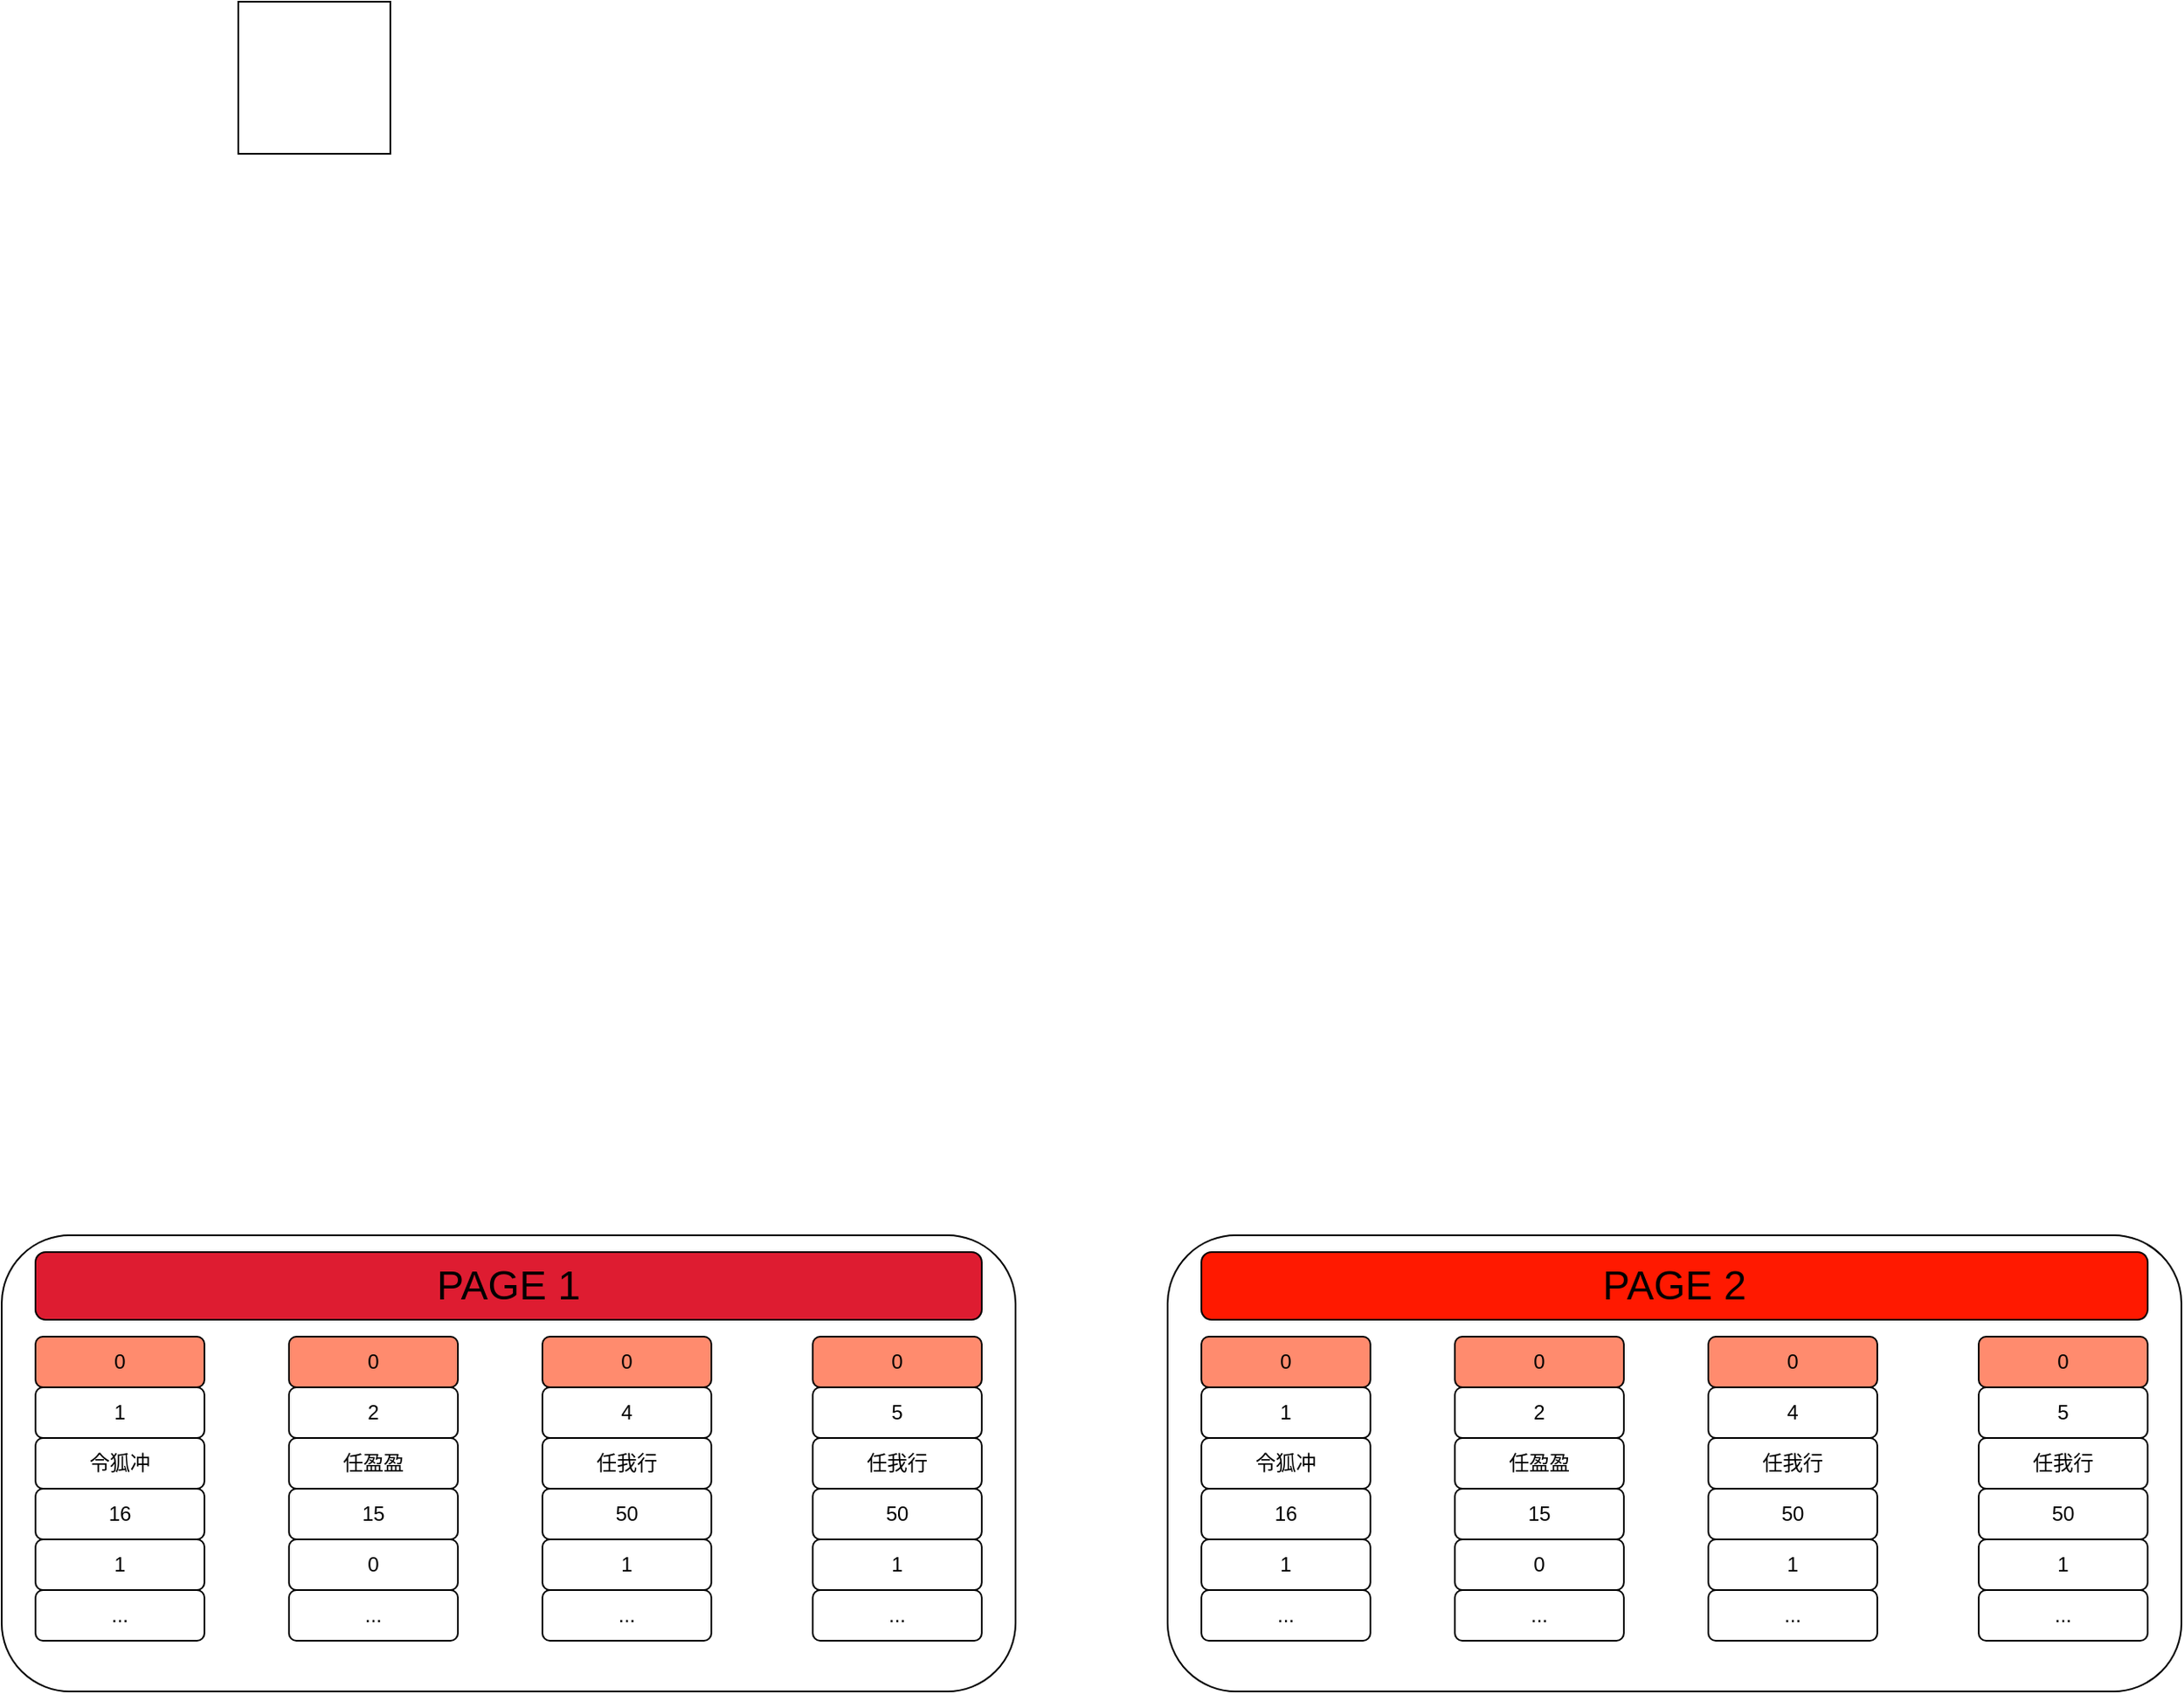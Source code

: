 <mxfile version="17.2.5" type="github">
  <diagram id="bCk3VSjHGXYge5IZA2PI" name="Page-1">
    <mxGraphModel dx="1483" dy="794" grid="1" gridSize="10" guides="1" tooltips="1" connect="1" arrows="1" fold="1" page="1" pageScale="1" pageWidth="827" pageHeight="1169" math="0" shadow="0">
      <root>
        <mxCell id="0" />
        <mxCell id="1" parent="0" />
        <mxCell id="R2ZKFFX12WTavuNcH5HW-38" value="" style="rounded=1;whiteSpace=wrap;html=1;" parent="1" vertex="1">
          <mxGeometry x="80" y="930" width="600" height="270" as="geometry" />
        </mxCell>
        <mxCell id="n_DndJqulcgYL1iPlfuT-1" value="" style="whiteSpace=wrap;html=1;aspect=fixed;" parent="1" vertex="1">
          <mxGeometry x="220" y="200" width="90" height="90" as="geometry" />
        </mxCell>
        <mxCell id="R2ZKFFX12WTavuNcH5HW-4" value="0" style="rounded=1;whiteSpace=wrap;html=1;fillColor=#FF8B6E;" parent="1" vertex="1">
          <mxGeometry x="100" y="990" width="100" height="30" as="geometry" />
        </mxCell>
        <mxCell id="R2ZKFFX12WTavuNcH5HW-5" value="1" style="rounded=1;whiteSpace=wrap;html=1;" parent="1" vertex="1">
          <mxGeometry x="100" y="1020" width="100" height="30" as="geometry" />
        </mxCell>
        <mxCell id="R2ZKFFX12WTavuNcH5HW-6" value="令狐冲" style="rounded=1;whiteSpace=wrap;html=1;" parent="1" vertex="1">
          <mxGeometry x="100" y="1050" width="100" height="30" as="geometry" />
        </mxCell>
        <mxCell id="R2ZKFFX12WTavuNcH5HW-7" value="16" style="rounded=1;whiteSpace=wrap;html=1;" parent="1" vertex="1">
          <mxGeometry x="100" y="1080" width="100" height="30" as="geometry" />
        </mxCell>
        <mxCell id="R2ZKFFX12WTavuNcH5HW-16" value="1" style="rounded=1;whiteSpace=wrap;html=1;" parent="1" vertex="1">
          <mxGeometry x="100" y="1110" width="100" height="30" as="geometry" />
        </mxCell>
        <mxCell id="R2ZKFFX12WTavuNcH5HW-17" value="..." style="rounded=1;whiteSpace=wrap;html=1;" parent="1" vertex="1">
          <mxGeometry x="100" y="1140" width="100" height="30" as="geometry" />
        </mxCell>
        <mxCell id="R2ZKFFX12WTavuNcH5HW-18" value="0" style="rounded=1;whiteSpace=wrap;html=1;fillColor=#FF8B6E;" parent="1" vertex="1">
          <mxGeometry x="250" y="990" width="100" height="30" as="geometry" />
        </mxCell>
        <mxCell id="R2ZKFFX12WTavuNcH5HW-19" value="2" style="rounded=1;whiteSpace=wrap;html=1;" parent="1" vertex="1">
          <mxGeometry x="250" y="1020" width="100" height="30" as="geometry" />
        </mxCell>
        <mxCell id="R2ZKFFX12WTavuNcH5HW-20" value="任盈盈" style="rounded=1;whiteSpace=wrap;html=1;" parent="1" vertex="1">
          <mxGeometry x="250" y="1050" width="100" height="30" as="geometry" />
        </mxCell>
        <mxCell id="R2ZKFFX12WTavuNcH5HW-21" value="15" style="rounded=1;whiteSpace=wrap;html=1;" parent="1" vertex="1">
          <mxGeometry x="250" y="1080" width="100" height="30" as="geometry" />
        </mxCell>
        <mxCell id="R2ZKFFX12WTavuNcH5HW-22" value="0" style="rounded=1;whiteSpace=wrap;html=1;" parent="1" vertex="1">
          <mxGeometry x="250" y="1110" width="100" height="30" as="geometry" />
        </mxCell>
        <mxCell id="R2ZKFFX12WTavuNcH5HW-23" value="..." style="rounded=1;whiteSpace=wrap;html=1;" parent="1" vertex="1">
          <mxGeometry x="250" y="1140" width="100" height="30" as="geometry" />
        </mxCell>
        <mxCell id="R2ZKFFX12WTavuNcH5HW-24" value="0" style="rounded=1;whiteSpace=wrap;html=1;fillColor=#FF8B6E;" parent="1" vertex="1">
          <mxGeometry x="400" y="990" width="100" height="30" as="geometry" />
        </mxCell>
        <mxCell id="R2ZKFFX12WTavuNcH5HW-25" value="4" style="rounded=1;whiteSpace=wrap;html=1;" parent="1" vertex="1">
          <mxGeometry x="400" y="1020" width="100" height="30" as="geometry" />
        </mxCell>
        <mxCell id="R2ZKFFX12WTavuNcH5HW-26" value="任我行" style="rounded=1;whiteSpace=wrap;html=1;" parent="1" vertex="1">
          <mxGeometry x="400" y="1050" width="100" height="30" as="geometry" />
        </mxCell>
        <mxCell id="R2ZKFFX12WTavuNcH5HW-27" value="50" style="rounded=1;whiteSpace=wrap;html=1;" parent="1" vertex="1">
          <mxGeometry x="400" y="1080" width="100" height="30" as="geometry" />
        </mxCell>
        <mxCell id="R2ZKFFX12WTavuNcH5HW-28" value="1" style="rounded=1;whiteSpace=wrap;html=1;" parent="1" vertex="1">
          <mxGeometry x="400" y="1110" width="100" height="30" as="geometry" />
        </mxCell>
        <mxCell id="R2ZKFFX12WTavuNcH5HW-29" value="..." style="rounded=1;whiteSpace=wrap;html=1;" parent="1" vertex="1">
          <mxGeometry x="400" y="1140" width="100" height="30" as="geometry" />
        </mxCell>
        <mxCell id="R2ZKFFX12WTavuNcH5HW-30" value="0" style="rounded=1;whiteSpace=wrap;html=1;fillColor=#FF8B6E;" parent="1" vertex="1">
          <mxGeometry x="560" y="990" width="100" height="30" as="geometry" />
        </mxCell>
        <mxCell id="R2ZKFFX12WTavuNcH5HW-31" value="5" style="rounded=1;whiteSpace=wrap;html=1;" parent="1" vertex="1">
          <mxGeometry x="560" y="1020" width="100" height="30" as="geometry" />
        </mxCell>
        <mxCell id="R2ZKFFX12WTavuNcH5HW-32" value="任我行" style="rounded=1;whiteSpace=wrap;html=1;" parent="1" vertex="1">
          <mxGeometry x="560" y="1050" width="100" height="30" as="geometry" />
        </mxCell>
        <mxCell id="R2ZKFFX12WTavuNcH5HW-33" value="50" style="rounded=1;whiteSpace=wrap;html=1;" parent="1" vertex="1">
          <mxGeometry x="560" y="1080" width="100" height="30" as="geometry" />
        </mxCell>
        <mxCell id="R2ZKFFX12WTavuNcH5HW-34" value="1" style="rounded=1;whiteSpace=wrap;html=1;" parent="1" vertex="1">
          <mxGeometry x="560" y="1110" width="100" height="30" as="geometry" />
        </mxCell>
        <mxCell id="R2ZKFFX12WTavuNcH5HW-35" value="..." style="rounded=1;whiteSpace=wrap;html=1;" parent="1" vertex="1">
          <mxGeometry x="560" y="1140" width="100" height="30" as="geometry" />
        </mxCell>
        <mxCell id="R2ZKFFX12WTavuNcH5HW-39" value="&lt;font style=&quot;font-size: 24px&quot;&gt;PAGE 1&lt;/font&gt;" style="rounded=1;whiteSpace=wrap;html=1;fillColor=#de1c31;" parent="1" vertex="1">
          <mxGeometry x="100" y="940" width="560" height="40" as="geometry" />
        </mxCell>
        <mxCell id="YxF6WoEmrUpVOarDnOtX-80" value="" style="rounded=1;whiteSpace=wrap;html=1;" vertex="1" parent="1">
          <mxGeometry x="770" y="930" width="600" height="270" as="geometry" />
        </mxCell>
        <mxCell id="YxF6WoEmrUpVOarDnOtX-81" value="0" style="rounded=1;whiteSpace=wrap;html=1;fillColor=#FF8B6E;" vertex="1" parent="1">
          <mxGeometry x="790" y="990" width="100" height="30" as="geometry" />
        </mxCell>
        <mxCell id="YxF6WoEmrUpVOarDnOtX-82" value="1" style="rounded=1;whiteSpace=wrap;html=1;" vertex="1" parent="1">
          <mxGeometry x="790" y="1020" width="100" height="30" as="geometry" />
        </mxCell>
        <mxCell id="YxF6WoEmrUpVOarDnOtX-83" value="令狐冲" style="rounded=1;whiteSpace=wrap;html=1;" vertex="1" parent="1">
          <mxGeometry x="790" y="1050" width="100" height="30" as="geometry" />
        </mxCell>
        <mxCell id="YxF6WoEmrUpVOarDnOtX-84" value="16" style="rounded=1;whiteSpace=wrap;html=1;" vertex="1" parent="1">
          <mxGeometry x="790" y="1080" width="100" height="30" as="geometry" />
        </mxCell>
        <mxCell id="YxF6WoEmrUpVOarDnOtX-85" value="1" style="rounded=1;whiteSpace=wrap;html=1;" vertex="1" parent="1">
          <mxGeometry x="790" y="1110" width="100" height="30" as="geometry" />
        </mxCell>
        <mxCell id="YxF6WoEmrUpVOarDnOtX-86" value="..." style="rounded=1;whiteSpace=wrap;html=1;" vertex="1" parent="1">
          <mxGeometry x="790" y="1140" width="100" height="30" as="geometry" />
        </mxCell>
        <mxCell id="YxF6WoEmrUpVOarDnOtX-87" value="0" style="rounded=1;whiteSpace=wrap;html=1;fillColor=#FF8B6E;" vertex="1" parent="1">
          <mxGeometry x="940" y="990" width="100" height="30" as="geometry" />
        </mxCell>
        <mxCell id="YxF6WoEmrUpVOarDnOtX-88" value="2" style="rounded=1;whiteSpace=wrap;html=1;" vertex="1" parent="1">
          <mxGeometry x="940" y="1020" width="100" height="30" as="geometry" />
        </mxCell>
        <mxCell id="YxF6WoEmrUpVOarDnOtX-89" value="任盈盈" style="rounded=1;whiteSpace=wrap;html=1;" vertex="1" parent="1">
          <mxGeometry x="940" y="1050" width="100" height="30" as="geometry" />
        </mxCell>
        <mxCell id="YxF6WoEmrUpVOarDnOtX-90" value="15" style="rounded=1;whiteSpace=wrap;html=1;" vertex="1" parent="1">
          <mxGeometry x="940" y="1080" width="100" height="30" as="geometry" />
        </mxCell>
        <mxCell id="YxF6WoEmrUpVOarDnOtX-91" value="0" style="rounded=1;whiteSpace=wrap;html=1;" vertex="1" parent="1">
          <mxGeometry x="940" y="1110" width="100" height="30" as="geometry" />
        </mxCell>
        <mxCell id="YxF6WoEmrUpVOarDnOtX-92" value="..." style="rounded=1;whiteSpace=wrap;html=1;" vertex="1" parent="1">
          <mxGeometry x="940" y="1140" width="100" height="30" as="geometry" />
        </mxCell>
        <mxCell id="YxF6WoEmrUpVOarDnOtX-93" value="0" style="rounded=1;whiteSpace=wrap;html=1;fillColor=#FF8B6E;" vertex="1" parent="1">
          <mxGeometry x="1090" y="990" width="100" height="30" as="geometry" />
        </mxCell>
        <mxCell id="YxF6WoEmrUpVOarDnOtX-94" value="4" style="rounded=1;whiteSpace=wrap;html=1;" vertex="1" parent="1">
          <mxGeometry x="1090" y="1020" width="100" height="30" as="geometry" />
        </mxCell>
        <mxCell id="YxF6WoEmrUpVOarDnOtX-95" value="任我行" style="rounded=1;whiteSpace=wrap;html=1;" vertex="1" parent="1">
          <mxGeometry x="1090" y="1050" width="100" height="30" as="geometry" />
        </mxCell>
        <mxCell id="YxF6WoEmrUpVOarDnOtX-96" value="50" style="rounded=1;whiteSpace=wrap;html=1;" vertex="1" parent="1">
          <mxGeometry x="1090" y="1080" width="100" height="30" as="geometry" />
        </mxCell>
        <mxCell id="YxF6WoEmrUpVOarDnOtX-97" value="1" style="rounded=1;whiteSpace=wrap;html=1;" vertex="1" parent="1">
          <mxGeometry x="1090" y="1110" width="100" height="30" as="geometry" />
        </mxCell>
        <mxCell id="YxF6WoEmrUpVOarDnOtX-98" value="..." style="rounded=1;whiteSpace=wrap;html=1;" vertex="1" parent="1">
          <mxGeometry x="1090" y="1140" width="100" height="30" as="geometry" />
        </mxCell>
        <mxCell id="YxF6WoEmrUpVOarDnOtX-99" value="0" style="rounded=1;whiteSpace=wrap;html=1;fillColor=#FF8B6E;" vertex="1" parent="1">
          <mxGeometry x="1250" y="990" width="100" height="30" as="geometry" />
        </mxCell>
        <mxCell id="YxF6WoEmrUpVOarDnOtX-100" value="5" style="rounded=1;whiteSpace=wrap;html=1;" vertex="1" parent="1">
          <mxGeometry x="1250" y="1020" width="100" height="30" as="geometry" />
        </mxCell>
        <mxCell id="YxF6WoEmrUpVOarDnOtX-101" value="任我行" style="rounded=1;whiteSpace=wrap;html=1;" vertex="1" parent="1">
          <mxGeometry x="1250" y="1050" width="100" height="30" as="geometry" />
        </mxCell>
        <mxCell id="YxF6WoEmrUpVOarDnOtX-102" value="50" style="rounded=1;whiteSpace=wrap;html=1;" vertex="1" parent="1">
          <mxGeometry x="1250" y="1080" width="100" height="30" as="geometry" />
        </mxCell>
        <mxCell id="YxF6WoEmrUpVOarDnOtX-103" value="1" style="rounded=1;whiteSpace=wrap;html=1;" vertex="1" parent="1">
          <mxGeometry x="1250" y="1110" width="100" height="30" as="geometry" />
        </mxCell>
        <mxCell id="YxF6WoEmrUpVOarDnOtX-104" value="..." style="rounded=1;whiteSpace=wrap;html=1;" vertex="1" parent="1">
          <mxGeometry x="1250" y="1140" width="100" height="30" as="geometry" />
        </mxCell>
        <mxCell id="YxF6WoEmrUpVOarDnOtX-105" value="&lt;font style=&quot;font-size: 24px&quot;&gt;PAGE 2&lt;/font&gt;" style="rounded=1;whiteSpace=wrap;html=1;fillColor=#FF1900;" vertex="1" parent="1">
          <mxGeometry x="790" y="940" width="560" height="40" as="geometry" />
        </mxCell>
      </root>
    </mxGraphModel>
  </diagram>
</mxfile>
